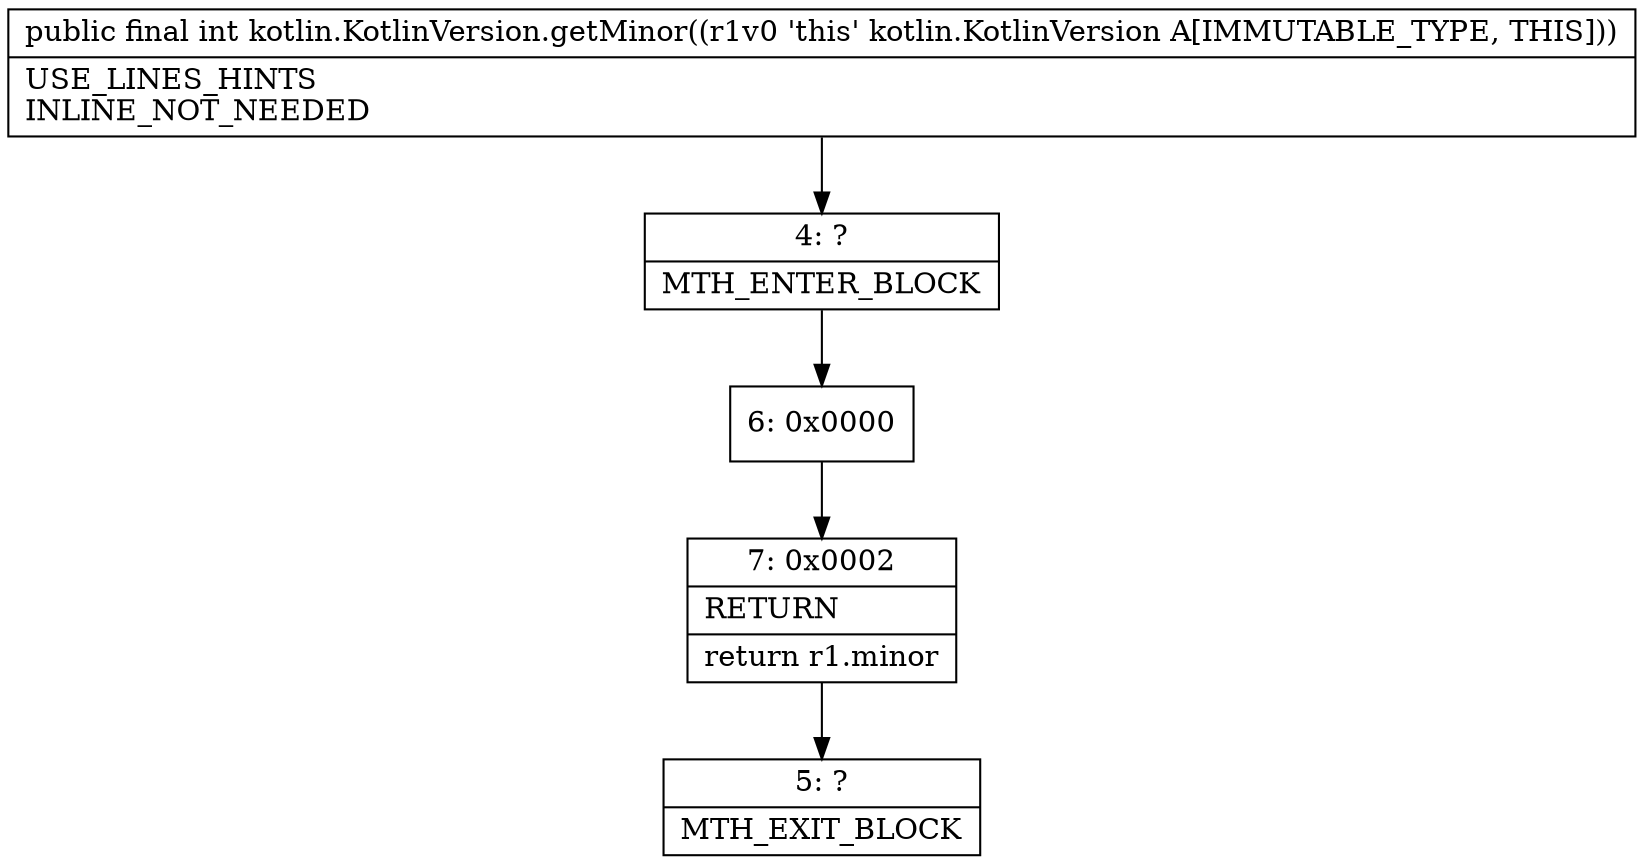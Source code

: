 digraph "CFG forkotlin.KotlinVersion.getMinor()I" {
Node_4 [shape=record,label="{4\:\ ?|MTH_ENTER_BLOCK\l}"];
Node_6 [shape=record,label="{6\:\ 0x0000}"];
Node_7 [shape=record,label="{7\:\ 0x0002|RETURN\l|return r1.minor\l}"];
Node_5 [shape=record,label="{5\:\ ?|MTH_EXIT_BLOCK\l}"];
MethodNode[shape=record,label="{public final int kotlin.KotlinVersion.getMinor((r1v0 'this' kotlin.KotlinVersion A[IMMUTABLE_TYPE, THIS]))  | USE_LINES_HINTS\lINLINE_NOT_NEEDED\l}"];
MethodNode -> Node_4;Node_4 -> Node_6;
Node_6 -> Node_7;
Node_7 -> Node_5;
}

